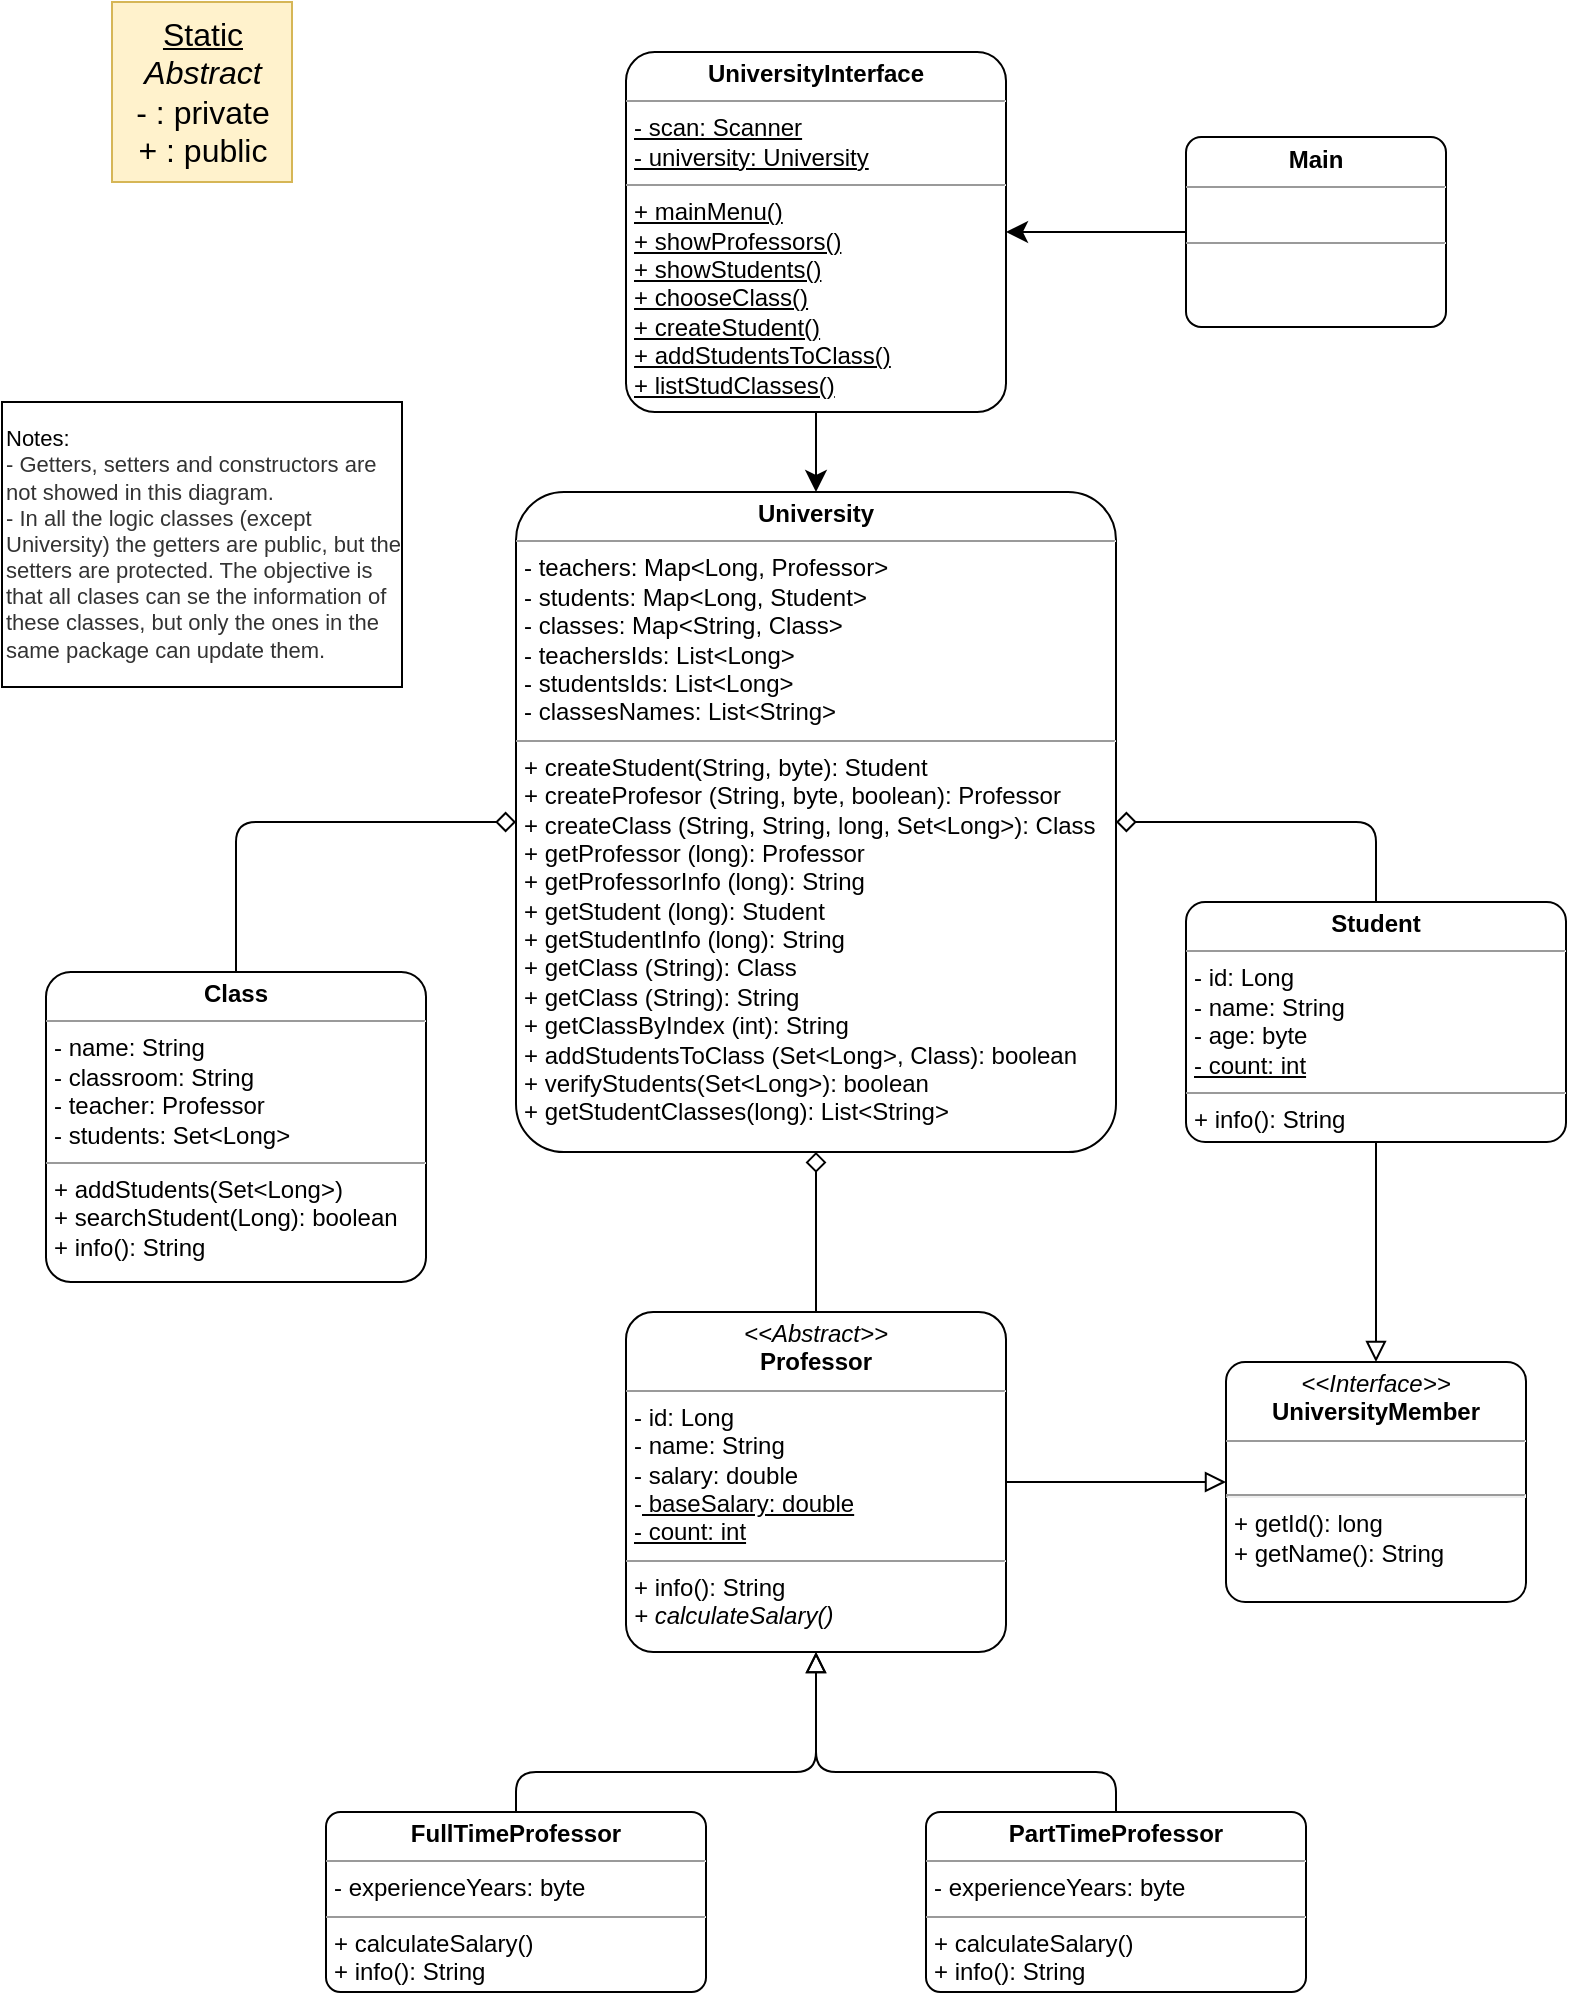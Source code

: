 <mxfile version="23.1.3" type="github">
  <diagram name="Page-1" id="c4acf3e9-155e-7222-9cf6-157b1a14988f">
    <mxGraphModel dx="898" dy="1022" grid="1" gridSize="10" guides="1" tooltips="1" connect="1" arrows="1" fold="1" page="1" pageScale="1" pageWidth="850" pageHeight="1100" background="none" math="0" shadow="0">
      <root>
        <mxCell id="0" />
        <mxCell id="1" parent="0" />
        <mxCell id="y-TdfX7ua6LjethxIHtg-10" style="edgeStyle=none;curved=0;rounded=1;orthogonalLoop=1;jettySize=auto;html=1;exitX=0.5;exitY=0;exitDx=0;exitDy=0;entryX=0.5;entryY=1;entryDx=0;entryDy=0;fontSize=12;startSize=8;endSize=8;endArrow=diamond;endFill=0;" parent="1" source="5d2195bd80daf111-10" target="y-TdfX7ua6LjethxIHtg-5" edge="1">
          <mxGeometry relative="1" as="geometry" />
        </mxCell>
        <mxCell id="QXghxMWFLQomUiqyhr6Y-8" style="edgeStyle=none;curved=1;rounded=0;orthogonalLoop=1;jettySize=auto;html=1;entryX=0;entryY=0.5;entryDx=0;entryDy=0;fontSize=12;startSize=8;endSize=8;endArrow=block;endFill=0;" edge="1" parent="1" source="5d2195bd80daf111-10" target="QXghxMWFLQomUiqyhr6Y-6">
          <mxGeometry relative="1" as="geometry" />
        </mxCell>
        <mxCell id="5d2195bd80daf111-10" value="&lt;p style=&quot;margin:0px;margin-top:4px;text-align:center;&quot;&gt;&lt;i&gt;&amp;lt;&amp;lt;Abstract&amp;gt;&amp;gt;&lt;/i&gt;&lt;br&gt;&lt;b&gt;Professor&lt;/b&gt;&lt;/p&gt;&lt;hr size=&quot;1&quot;&gt;&lt;p style=&quot;margin:0px;margin-left:4px;&quot;&gt;- id: Long&lt;br&gt;&lt;/p&gt;&lt;p style=&quot;margin:0px;margin-left:4px;&quot;&gt;- name: String&lt;br&gt;- salary: double&lt;/p&gt;&lt;p style=&quot;margin:0px;margin-left:4px;&quot;&gt;-&lt;u&gt; baseSalary: double&lt;/u&gt;&lt;/p&gt;&lt;p style=&quot;margin:0px;margin-left:4px;&quot;&gt;&lt;u&gt;- count: int&lt;/u&gt;&lt;/p&gt;&lt;hr size=&quot;1&quot;&gt;&lt;p style=&quot;margin:0px;margin-left:4px;&quot;&gt;+ info(): String&lt;/p&gt;&lt;p style=&quot;margin:0px;margin-left:4px;&quot;&gt;&lt;i&gt;+ calculateSalary()&lt;/i&gt;&lt;/p&gt;" style="verticalAlign=top;align=left;overflow=fill;fontSize=12;fontFamily=Helvetica;html=1;rounded=1;shadow=0;comic=0;labelBackgroundColor=none;strokeWidth=1;arcSize=8;" parent="1" vertex="1">
          <mxGeometry x="347" y="695" width="190" height="170" as="geometry" />
        </mxCell>
        <mxCell id="y-TdfX7ua6LjethxIHtg-4" style="edgeStyle=none;curved=0;rounded=1;orthogonalLoop=1;jettySize=auto;html=1;entryX=0.5;entryY=1;entryDx=0;entryDy=0;fontSize=12;startSize=8;endSize=8;exitX=0.5;exitY=0;exitDx=0;exitDy=0;endArrow=block;endFill=0;startArrow=none;startFill=0;" parent="1" source="y-TdfX7ua6LjethxIHtg-1" target="5d2195bd80daf111-10" edge="1">
          <mxGeometry relative="1" as="geometry">
            <Array as="points">
              <mxPoint x="292" y="925" />
              <mxPoint x="442" y="925" />
            </Array>
          </mxGeometry>
        </mxCell>
        <mxCell id="y-TdfX7ua6LjethxIHtg-1" value="&lt;p style=&quot;margin:0px;margin-top:4px;text-align:center;&quot;&gt;&lt;b&gt;FullTimeProfessor&lt;/b&gt;&lt;/p&gt;&lt;hr size=&quot;1&quot;&gt;&lt;p style=&quot;margin:0px;margin-left:4px;&quot;&gt;- experienceYears: byte&lt;br&gt;&lt;/p&gt;&lt;hr size=&quot;1&quot;&gt;&lt;p style=&quot;margin:0px;margin-left:4px;&quot;&gt;+ calculateSalary()&lt;/p&gt;&lt;p style=&quot;margin:0px;margin-left:4px;&quot;&gt;+ info(): String&lt;/p&gt;" style="verticalAlign=top;align=left;overflow=fill;fontSize=12;fontFamily=Helvetica;html=1;rounded=1;shadow=0;comic=0;labelBackgroundColor=none;strokeWidth=1;arcSize=8;" parent="1" vertex="1">
          <mxGeometry x="197" y="945" width="190" height="90" as="geometry" />
        </mxCell>
        <mxCell id="y-TdfX7ua6LjethxIHtg-3" style="edgeStyle=none;curved=0;rounded=1;orthogonalLoop=1;jettySize=auto;html=1;entryX=0.5;entryY=1;entryDx=0;entryDy=0;fontSize=12;startSize=8;endSize=8;exitX=0.5;exitY=0;exitDx=0;exitDy=0;startArrow=none;startFill=0;endArrow=block;endFill=0;" parent="1" source="y-TdfX7ua6LjethxIHtg-2" target="5d2195bd80daf111-10" edge="1">
          <mxGeometry relative="1" as="geometry">
            <mxPoint x="597" y="925" as="sourcePoint" />
            <Array as="points">
              <mxPoint x="592" y="925" />
              <mxPoint x="442" y="925" />
            </Array>
          </mxGeometry>
        </mxCell>
        <mxCell id="y-TdfX7ua6LjethxIHtg-2" value="&lt;p style=&quot;margin:0px;margin-top:4px;text-align:center;&quot;&gt;&lt;b&gt;PartTimeProfessor&lt;/b&gt;&lt;/p&gt;&lt;hr size=&quot;1&quot;&gt;&lt;p style=&quot;margin:0px;margin-left:4px;&quot;&gt;- experienceYears: byte&lt;br&gt;&lt;/p&gt;&lt;hr size=&quot;1&quot;&gt;&lt;p style=&quot;border-color: var(--border-color); margin: 0px 0px 0px 4px;&quot;&gt;+ calculateSalary()&lt;/p&gt;&lt;p style=&quot;border-color: var(--border-color); margin: 0px 0px 0px 4px;&quot;&gt;+ info(): String&lt;/p&gt;" style="verticalAlign=top;align=left;overflow=fill;fontSize=12;fontFamily=Helvetica;html=1;rounded=1;shadow=0;comic=0;labelBackgroundColor=none;strokeWidth=1;arcSize=8;" parent="1" vertex="1">
          <mxGeometry x="497" y="945" width="190" height="90" as="geometry" />
        </mxCell>
        <mxCell id="y-TdfX7ua6LjethxIHtg-5" value="&lt;p style=&quot;margin:0px;margin-top:4px;text-align:center;&quot;&gt;&lt;b&gt;University&lt;/b&gt;&lt;/p&gt;&lt;hr size=&quot;1&quot;&gt;&lt;p style=&quot;margin:0px;margin-left:4px;&quot;&gt;- teachers:&amp;nbsp;Map&amp;lt;Long, Professor&amp;gt;&lt;br&gt;- students:&amp;nbsp;Map&amp;lt;Long, Student&amp;gt;&lt;/p&gt;&lt;p style=&quot;margin:0px;margin-left:4px;&quot;&gt;- classes: Map&amp;lt;String, Class&amp;gt;&lt;/p&gt;&lt;p style=&quot;margin:0px;margin-left:4px;&quot;&gt;- teachersIds: List&amp;lt;Long&amp;gt;&lt;/p&gt;&lt;p style=&quot;border-color: var(--border-color); margin: 0px 0px 0px 4px;&quot;&gt;- studentsIds: List&amp;lt;Long&amp;gt;&lt;/p&gt;&lt;p style=&quot;border-color: var(--border-color); margin: 0px 0px 0px 4px;&quot;&gt;- classesNames: List&amp;lt;String&amp;gt;&lt;/p&gt;&lt;hr size=&quot;1&quot;&gt;&lt;p style=&quot;margin:0px;margin-left:4px;&quot;&gt;+&amp;nbsp;createStudent(String, byte): Student&lt;/p&gt;&lt;p style=&quot;margin:0px;margin-left:4px;&quot;&gt;+&amp;nbsp;createProfesor (String, byte, boolean): Professor&lt;/p&gt;&lt;p style=&quot;margin:0px;margin-left:4px;&quot;&gt;+&amp;nbsp;createClass (String, String, long, Set&amp;lt;Long&amp;gt;): Class&lt;/p&gt;&lt;p style=&quot;margin:0px;margin-left:4px;&quot;&gt;+&amp;nbsp;getProfessor (long): Professor&lt;/p&gt;&lt;p style=&quot;margin:0px;margin-left:4px;&quot;&gt;+ getProfessorInfo (long): String&lt;br&gt;&lt;/p&gt;&lt;p style=&quot;margin:0px;margin-left:4px;&quot;&gt;+ getStudent (long): Student&lt;br&gt;&lt;/p&gt;&lt;p style=&quot;margin:0px;margin-left:4px;&quot;&gt;+ getStudentInfo (long): String&lt;br&gt;&lt;/p&gt;&lt;p style=&quot;margin:0px;margin-left:4px;&quot;&gt;+ getClass (String): Class&lt;br&gt;&lt;/p&gt;&lt;p style=&quot;margin:0px;margin-left:4px;&quot;&gt;+ getClass (String): String&lt;br&gt;&lt;/p&gt;&lt;p style=&quot;margin:0px;margin-left:4px;&quot;&gt;+&amp;nbsp;getClassByIndex (int): String&lt;/p&gt;&lt;p style=&quot;margin:0px;margin-left:4px;&quot;&gt;+&amp;nbsp;addStudentsToClass (Set&amp;lt;Long&amp;gt;, Class): boolean&lt;/p&gt;&lt;p style=&quot;margin:0px;margin-left:4px;&quot;&gt;+&amp;nbsp;verifyStudents(Set&amp;lt;Long&amp;gt;): boolean&amp;nbsp;&lt;/p&gt;&lt;p style=&quot;margin:0px;margin-left:4px;&quot;&gt;+&amp;nbsp;getStudentClasses(long): List&amp;lt;String&amp;gt;&lt;/p&gt;" style="verticalAlign=top;align=left;overflow=fill;fontSize=12;fontFamily=Helvetica;html=1;rounded=1;shadow=0;comic=0;labelBackgroundColor=none;strokeWidth=1;arcSize=8;" parent="1" vertex="1">
          <mxGeometry x="292" y="285" width="300" height="330" as="geometry" />
        </mxCell>
        <mxCell id="y-TdfX7ua6LjethxIHtg-8" style="edgeStyle=none;curved=0;rounded=1;orthogonalLoop=1;jettySize=auto;html=1;entryX=1;entryY=0.5;entryDx=0;entryDy=0;fontSize=12;startSize=8;endSize=8;endArrow=diamond;endFill=0;" parent="1" source="y-TdfX7ua6LjethxIHtg-6" target="y-TdfX7ua6LjethxIHtg-5" edge="1">
          <mxGeometry relative="1" as="geometry">
            <Array as="points">
              <mxPoint x="722" y="450" />
            </Array>
          </mxGeometry>
        </mxCell>
        <mxCell id="QXghxMWFLQomUiqyhr6Y-7" style="edgeStyle=none;curved=1;rounded=0;orthogonalLoop=1;jettySize=auto;html=1;entryX=0.5;entryY=0;entryDx=0;entryDy=0;fontSize=12;startSize=8;endSize=8;endArrow=block;endFill=0;" edge="1" parent="1" source="y-TdfX7ua6LjethxIHtg-6" target="QXghxMWFLQomUiqyhr6Y-6">
          <mxGeometry relative="1" as="geometry" />
        </mxCell>
        <mxCell id="y-TdfX7ua6LjethxIHtg-6" value="&lt;p style=&quot;margin:0px;margin-top:4px;text-align:center;&quot;&gt;&lt;b&gt;Student&lt;/b&gt;&lt;/p&gt;&lt;hr size=&quot;1&quot;&gt;&lt;p style=&quot;margin:0px;margin-left:4px;&quot;&gt;- id: Long&lt;br&gt;&lt;/p&gt;&lt;p style=&quot;margin:0px;margin-left:4px;&quot;&gt;- name: String&lt;br&gt;&lt;/p&gt;&lt;p style=&quot;margin:0px;margin-left:4px;&quot;&gt;- age: byte&lt;/p&gt;&lt;p style=&quot;margin:0px;margin-left:4px;&quot;&gt;&lt;u&gt;- count: int&lt;/u&gt;&lt;/p&gt;&lt;hr size=&quot;1&quot;&gt;&lt;p style=&quot;margin:0px;margin-left:4px;&quot;&gt;+ info(): String&lt;/p&gt;" style="verticalAlign=top;align=left;overflow=fill;fontSize=12;fontFamily=Helvetica;html=1;rounded=1;shadow=0;comic=0;labelBackgroundColor=none;strokeWidth=1;arcSize=8;" parent="1" vertex="1">
          <mxGeometry x="627" y="490" width="190" height="120" as="geometry" />
        </mxCell>
        <mxCell id="y-TdfX7ua6LjethxIHtg-9" style="edgeStyle=none;curved=0;rounded=1;orthogonalLoop=1;jettySize=auto;html=1;exitX=0.5;exitY=0;exitDx=0;exitDy=0;entryX=0;entryY=0.5;entryDx=0;entryDy=0;fontSize=12;startSize=8;endSize=8;endArrow=diamond;endFill=0;" parent="1" source="y-TdfX7ua6LjethxIHtg-7" target="y-TdfX7ua6LjethxIHtg-5" edge="1">
          <mxGeometry relative="1" as="geometry">
            <Array as="points">
              <mxPoint x="152" y="450" />
            </Array>
          </mxGeometry>
        </mxCell>
        <mxCell id="y-TdfX7ua6LjethxIHtg-7" value="&lt;p style=&quot;margin:0px;margin-top:4px;text-align:center;&quot;&gt;&lt;b&gt;Class&lt;/b&gt;&lt;/p&gt;&lt;hr size=&quot;1&quot;&gt;&lt;p style=&quot;margin:0px;margin-left:4px;&quot;&gt;- name: String&lt;br&gt;- classroom: String&lt;/p&gt;&lt;p style=&quot;margin:0px;margin-left:4px;&quot;&gt;- teacher: Professor&lt;/p&gt;&lt;p style=&quot;margin:0px;margin-left:4px;&quot;&gt;- students: Set&amp;lt;Long&amp;gt;&lt;/p&gt;&lt;hr size=&quot;1&quot;&gt;&lt;p style=&quot;margin:0px;margin-left:4px;&quot;&gt;+ addStudents(Set&amp;lt;Long&amp;gt;)&lt;/p&gt;&lt;p style=&quot;margin:0px;margin-left:4px;&quot;&gt;+&amp;nbsp;searchStudent(Long): boolean&lt;/p&gt;&lt;p style=&quot;margin:0px;margin-left:4px;&quot;&gt;+ info(): String&lt;/p&gt;" style="verticalAlign=top;align=left;overflow=fill;fontSize=12;fontFamily=Helvetica;html=1;rounded=1;shadow=0;comic=0;labelBackgroundColor=none;strokeWidth=1;arcSize=8;" parent="1" vertex="1">
          <mxGeometry x="57" y="525" width="190" height="155" as="geometry" />
        </mxCell>
        <mxCell id="QXghxMWFLQomUiqyhr6Y-5" style="edgeStyle=none;curved=1;rounded=0;orthogonalLoop=1;jettySize=auto;html=1;fontSize=12;startSize=8;endSize=8;" edge="1" parent="1" source="QXghxMWFLQomUiqyhr6Y-1" target="y-TdfX7ua6LjethxIHtg-5">
          <mxGeometry relative="1" as="geometry" />
        </mxCell>
        <mxCell id="QXghxMWFLQomUiqyhr6Y-1" value="&lt;p style=&quot;margin:0px;margin-top:4px;text-align:center;&quot;&gt;&lt;b&gt;UniversityInterface&lt;/b&gt;&lt;/p&gt;&lt;hr size=&quot;1&quot;&gt;&lt;p style=&quot;margin:0px;margin-left:4px;&quot;&gt;&lt;u&gt;- scan: Scanner&lt;br&gt;- university: University&lt;/u&gt;&lt;br&gt;&lt;/p&gt;&lt;hr size=&quot;1&quot;&gt;&lt;p style=&quot;margin:0px;margin-left:4px;&quot;&gt;&lt;u&gt;+ mainMenu()&lt;/u&gt;&lt;/p&gt;&lt;p style=&quot;margin:0px;margin-left:4px;&quot;&gt;&lt;u&gt;+ showProfessors()&lt;/u&gt;&lt;/p&gt;&lt;p style=&quot;margin:0px;margin-left:4px;&quot;&gt;&lt;u&gt;+ showStudents()&lt;/u&gt;&lt;/p&gt;&lt;p style=&quot;margin:0px;margin-left:4px;&quot;&gt;&lt;u&gt;+ chooseClass()&lt;/u&gt;&lt;/p&gt;&lt;p style=&quot;margin:0px;margin-left:4px;&quot;&gt;&lt;u&gt;+ createStudent()&lt;/u&gt;&lt;/p&gt;&lt;p style=&quot;margin:0px;margin-left:4px;&quot;&gt;&lt;u&gt;+&amp;nbsp;addStudentsToClass()&lt;/u&gt;&lt;/p&gt;&lt;p style=&quot;margin:0px;margin-left:4px;&quot;&gt;&lt;u&gt;+&amp;nbsp;listStudClasses()&lt;/u&gt;&lt;/p&gt;" style="verticalAlign=top;align=left;overflow=fill;fontSize=12;fontFamily=Helvetica;html=1;rounded=1;shadow=0;comic=0;labelBackgroundColor=none;strokeWidth=1;arcSize=8;" vertex="1" parent="1">
          <mxGeometry x="347" y="65" width="190" height="180" as="geometry" />
        </mxCell>
        <mxCell id="QXghxMWFLQomUiqyhr6Y-4" style="edgeStyle=none;curved=1;rounded=0;orthogonalLoop=1;jettySize=auto;html=1;entryX=1;entryY=0.5;entryDx=0;entryDy=0;fontSize=12;startSize=8;endSize=8;" edge="1" parent="1" source="QXghxMWFLQomUiqyhr6Y-2" target="QXghxMWFLQomUiqyhr6Y-1">
          <mxGeometry relative="1" as="geometry" />
        </mxCell>
        <mxCell id="QXghxMWFLQomUiqyhr6Y-2" value="&lt;p style=&quot;margin:0px;margin-top:4px;text-align:center;&quot;&gt;&lt;b&gt;Main&lt;/b&gt;&lt;/p&gt;&lt;hr size=&quot;1&quot;&gt;&lt;p style=&quot;margin:0px;margin-left:4px;&quot;&gt;&lt;br&gt;&lt;/p&gt;&lt;hr size=&quot;1&quot;&gt;&lt;p style=&quot;margin:0px;margin-left:4px;&quot;&gt;&lt;br&gt;&lt;/p&gt;" style="verticalAlign=top;align=left;overflow=fill;fontSize=12;fontFamily=Helvetica;html=1;rounded=1;shadow=0;comic=0;labelBackgroundColor=none;strokeWidth=1;arcSize=8;" vertex="1" parent="1">
          <mxGeometry x="627" y="107.5" width="130" height="95" as="geometry" />
        </mxCell>
        <mxCell id="QXghxMWFLQomUiqyhr6Y-3" value="&lt;u&gt;Static&lt;br&gt;&lt;/u&gt;&lt;i&gt;Abstract&lt;/i&gt;&lt;br&gt;- : private&lt;br&gt;+ : public" style="text;html=1;align=center;verticalAlign=middle;resizable=0;points=[];autosize=1;strokeColor=#d6b656;fillColor=#fff2cc;;fontSize=16;" vertex="1" parent="1">
          <mxGeometry x="90" y="40" width="90" height="90" as="geometry" />
        </mxCell>
        <mxCell id="QXghxMWFLQomUiqyhr6Y-6" value="&lt;p style=&quot;margin:0px;margin-top:4px;text-align:center;&quot;&gt;&lt;i&gt;&amp;lt;&amp;lt;Interface&amp;gt;&amp;gt;&lt;/i&gt;&lt;br&gt;&lt;b&gt;UniversityMember&lt;/b&gt;&lt;/p&gt;&lt;hr size=&quot;1&quot;&gt;&lt;p style=&quot;margin:0px;margin-left:4px;&quot;&gt;&lt;/p&gt;&lt;p style=&quot;margin:0px;margin-left:4px;&quot;&gt;&lt;br&gt;&lt;/p&gt;&lt;hr&gt;&lt;p style=&quot;margin:0px;margin-left:4px;&quot;&gt;+ getId(): long&lt;/p&gt;&lt;p style=&quot;margin:0px;margin-left:4px;&quot;&gt;+ getName(): String&lt;br&gt;&lt;/p&gt;" style="verticalAlign=top;align=left;overflow=fill;fontSize=12;fontFamily=Helvetica;html=1;rounded=1;shadow=0;comic=0;labelBackgroundColor=none;strokeWidth=1;arcSize=8;" vertex="1" parent="1">
          <mxGeometry x="647" y="720" width="150" height="120" as="geometry" />
        </mxCell>
        <mxCell id="QXghxMWFLQomUiqyhr6Y-10" value="Notes:&lt;br style=&quot;border-color: var(--border-color); color: rgb(51, 51, 51); font-size: 11px;&quot;&gt;&lt;span style=&quot;color: rgb(51, 51, 51); font-size: 11px;&quot;&gt;- Getters, setters and constructors are not showed in this diagram.&lt;/span&gt;&lt;br style=&quot;border-color: var(--border-color); color: rgb(51, 51, 51); font-size: 11px;&quot;&gt;&lt;span style=&quot;color: rgb(51, 51, 51); font-size: 11px;&quot;&gt;- In all the logic classes (except University) the getters are public, but the setters are protected. The objective is that all clases can se the information of these classes, but only the ones in the same package can update them.&lt;/span&gt;" style="rounded=1;whiteSpace=wrap;html=1;fontSize=11;arcSize=0;align=left;" vertex="1" parent="1">
          <mxGeometry x="35" y="240" width="200" height="142.5" as="geometry" />
        </mxCell>
      </root>
    </mxGraphModel>
  </diagram>
</mxfile>
